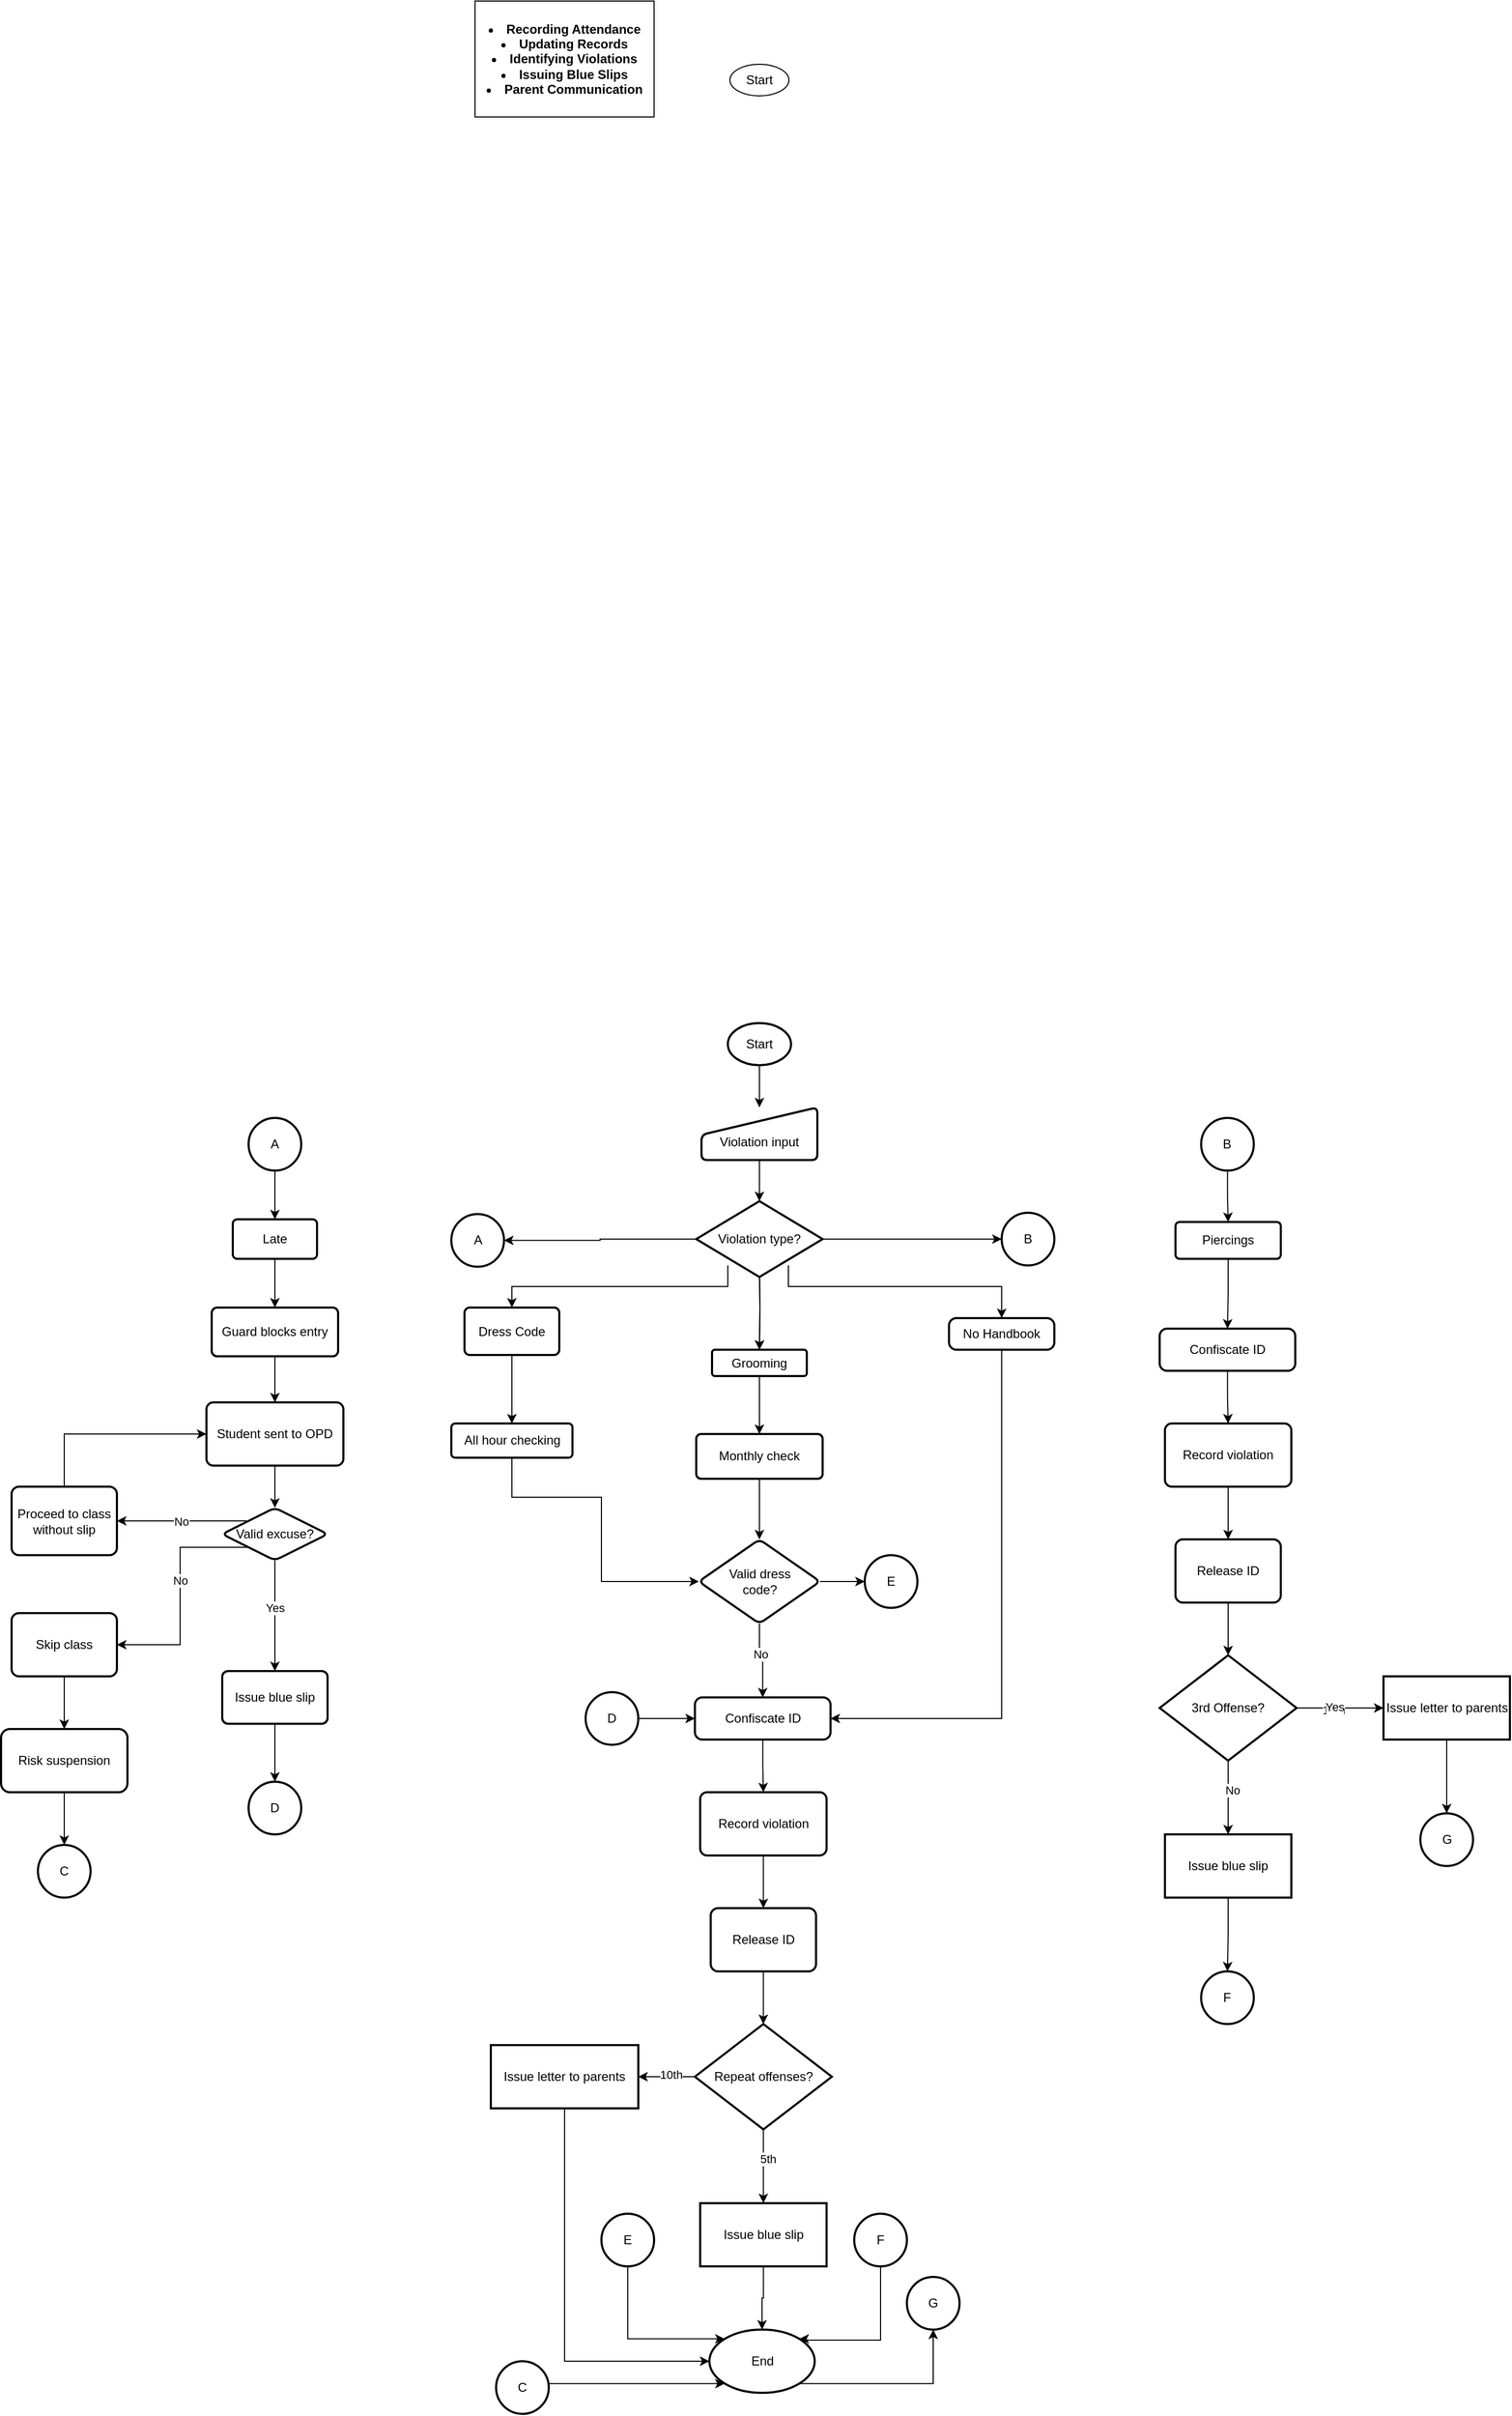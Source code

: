 <mxfile version="24.7.12">
  <diagram id="C5RBs43oDa-KdzZeNtuy" name="Page-1">
    <mxGraphModel dx="2787" dy="3533" grid="1" gridSize="10" guides="1" tooltips="1" connect="1" arrows="1" fold="1" page="1" pageScale="1" pageWidth="827" pageHeight="1169" math="0" shadow="0">
      <root>
        <mxCell id="WIyWlLk6GJQsqaUBKTNV-0" />
        <mxCell id="WIyWlLk6GJQsqaUBKTNV-1" parent="WIyWlLk6GJQsqaUBKTNV-0" />
        <mxCell id="Mb-qoXPzU37wC8ymkV0u-2" style="edgeStyle=orthogonalEdgeStyle;rounded=0;orthogonalLoop=1;jettySize=auto;html=1;entryX=0.5;entryY=0;entryDx=0;entryDy=0;entryPerimeter=0;" parent="WIyWlLk6GJQsqaUBKTNV-1" source="Mb-qoXPzU37wC8ymkV0u-19" target="Mb-qoXPzU37wC8ymkV0u-17" edge="1">
          <mxGeometry relative="1" as="geometry">
            <mxPoint x="2.274e-13" y="-10" as="targetPoint" />
          </mxGeometry>
        </mxCell>
        <mxCell id="Mb-qoXPzU37wC8ymkV0u-0" value="Start" style="strokeWidth=2;html=1;shape=mxgraph.flowchart.start_1;whiteSpace=wrap;" parent="WIyWlLk6GJQsqaUBKTNV-1" vertex="1">
          <mxGeometry x="-30" y="-190" width="60" height="40" as="geometry" />
        </mxCell>
        <mxCell id="Mb-qoXPzU37wC8ymkV0u-6" value="" style="edgeStyle=orthogonalEdgeStyle;rounded=0;orthogonalLoop=1;jettySize=auto;html=1;" parent="WIyWlLk6GJQsqaUBKTNV-1" target="Mb-qoXPzU37wC8ymkV0u-5" edge="1">
          <mxGeometry relative="1" as="geometry">
            <mxPoint x="-30.0" y="40" as="sourcePoint" />
            <Array as="points">
              <mxPoint x="-30" y="60" />
              <mxPoint x="-235" y="60" />
            </Array>
          </mxGeometry>
        </mxCell>
        <mxCell id="Mb-qoXPzU37wC8ymkV0u-10" value="" style="edgeStyle=orthogonalEdgeStyle;rounded=0;orthogonalLoop=1;jettySize=auto;html=1;" parent="WIyWlLk6GJQsqaUBKTNV-1" target="Mb-qoXPzU37wC8ymkV0u-9" edge="1">
          <mxGeometry relative="1" as="geometry">
            <mxPoint x="2.274e-13" y="40" as="sourcePoint" />
          </mxGeometry>
        </mxCell>
        <mxCell id="Mb-qoXPzU37wC8ymkV0u-11" value="" style="edgeStyle=orthogonalEdgeStyle;rounded=0;orthogonalLoop=1;jettySize=auto;html=1;" parent="WIyWlLk6GJQsqaUBKTNV-1" target="Mb-qoXPzU37wC8ymkV0u-9" edge="1">
          <mxGeometry relative="1" as="geometry">
            <mxPoint x="2.274e-13" y="40" as="sourcePoint" />
          </mxGeometry>
        </mxCell>
        <mxCell id="Mb-qoXPzU37wC8ymkV0u-12" style="edgeStyle=orthogonalEdgeStyle;rounded=0;orthogonalLoop=1;jettySize=auto;html=1;exitX=0.75;exitY=1;exitDx=0;exitDy=0;" parent="WIyWlLk6GJQsqaUBKTNV-1" target="Mb-qoXPzU37wC8ymkV0u-15" edge="1">
          <mxGeometry relative="1" as="geometry">
            <mxPoint x="130" y="130" as="targetPoint" />
            <mxPoint x="27.5" y="40" as="sourcePoint" />
            <Array as="points">
              <mxPoint x="28" y="60" />
              <mxPoint x="230" y="60" />
            </Array>
          </mxGeometry>
        </mxCell>
        <mxCell id="Mb-qoXPzU37wC8ymkV0u-21" value="" style="edgeStyle=orthogonalEdgeStyle;rounded=0;orthogonalLoop=1;jettySize=auto;html=1;" parent="WIyWlLk6GJQsqaUBKTNV-1" source="Mb-qoXPzU37wC8ymkV0u-3" target="Mb-qoXPzU37wC8ymkV0u-20" edge="1">
          <mxGeometry relative="1" as="geometry" />
        </mxCell>
        <mxCell id="Mb-qoXPzU37wC8ymkV0u-3" value="Late" style="whiteSpace=wrap;html=1;strokeWidth=2;rounded=1;arcSize=11;" parent="WIyWlLk6GJQsqaUBKTNV-1" vertex="1">
          <mxGeometry x="-500" y="-3.75" width="80" height="37.5" as="geometry" />
        </mxCell>
        <mxCell id="Mb-qoXPzU37wC8ymkV0u-59" value="" style="edgeStyle=orthogonalEdgeStyle;rounded=0;orthogonalLoop=1;jettySize=auto;html=1;" parent="WIyWlLk6GJQsqaUBKTNV-1" source="Mb-qoXPzU37wC8ymkV0u-5" target="Mb-qoXPzU37wC8ymkV0u-58" edge="1">
          <mxGeometry relative="1" as="geometry" />
        </mxCell>
        <mxCell id="Mb-qoXPzU37wC8ymkV0u-5" value="Dress Code" style="whiteSpace=wrap;html=1;strokeWidth=2;rounded=1;arcSize=11;" parent="WIyWlLk6GJQsqaUBKTNV-1" vertex="1">
          <mxGeometry x="-280" y="80" width="90" height="45" as="geometry" />
        </mxCell>
        <mxCell id="Mb-qoXPzU37wC8ymkV0u-83" value="" style="edgeStyle=orthogonalEdgeStyle;rounded=0;orthogonalLoop=1;jettySize=auto;html=1;entryX=0.5;entryY=0;entryDx=0;entryDy=0;" parent="WIyWlLk6GJQsqaUBKTNV-1" source="Mb-qoXPzU37wC8ymkV0u-7" target="Mb-qoXPzU37wC8ymkV0u-96" edge="1">
          <mxGeometry relative="1" as="geometry">
            <mxPoint x="440" y="100" as="targetPoint" />
          </mxGeometry>
        </mxCell>
        <mxCell id="Mb-qoXPzU37wC8ymkV0u-7" value="Piercings" style="rounded=1;whiteSpace=wrap;html=1;strokeWidth=2;arcSize=11;" parent="WIyWlLk6GJQsqaUBKTNV-1" vertex="1">
          <mxGeometry x="395" y="-1.25" width="100" height="35" as="geometry" />
        </mxCell>
        <mxCell id="Mb-qoXPzU37wC8ymkV0u-57" value="" style="edgeStyle=orthogonalEdgeStyle;rounded=0;orthogonalLoop=1;jettySize=auto;html=1;" parent="WIyWlLk6GJQsqaUBKTNV-1" source="Mb-qoXPzU37wC8ymkV0u-9" target="Mb-qoXPzU37wC8ymkV0u-56" edge="1">
          <mxGeometry relative="1" as="geometry" />
        </mxCell>
        <mxCell id="Mb-qoXPzU37wC8ymkV0u-9" value="Grooming" style="whiteSpace=wrap;html=1;strokeWidth=2;rounded=1;arcSize=11;" parent="WIyWlLk6GJQsqaUBKTNV-1" vertex="1">
          <mxGeometry x="-45" y="120" width="90" height="25" as="geometry" />
        </mxCell>
        <mxCell id="Mb-qoXPzU37wC8ymkV0u-74" value="" style="edgeStyle=orthogonalEdgeStyle;rounded=0;orthogonalLoop=1;jettySize=auto;html=1;entryX=1;entryY=0.5;entryDx=0;entryDy=0;" parent="WIyWlLk6GJQsqaUBKTNV-1" source="Mb-qoXPzU37wC8ymkV0u-15" target="Mb-qoXPzU37wC8ymkV0u-79" edge="1">
          <mxGeometry relative="1" as="geometry">
            <mxPoint x="230" y="170" as="targetPoint" />
            <Array as="points">
              <mxPoint x="230" y="470" />
            </Array>
          </mxGeometry>
        </mxCell>
        <mxCell id="Mb-qoXPzU37wC8ymkV0u-15" value="No Handbook" style="rounded=1;whiteSpace=wrap;html=1;absoluteArcSize=1;arcSize=14;strokeWidth=2;" parent="WIyWlLk6GJQsqaUBKTNV-1" vertex="1">
          <mxGeometry x="180" y="90" width="100" height="30" as="geometry" />
        </mxCell>
        <mxCell id="Mb-qoXPzU37wC8ymkV0u-17" value="Violation type?" style="strokeWidth=2;html=1;shape=mxgraph.flowchart.decision;whiteSpace=wrap;" parent="WIyWlLk6GJQsqaUBKTNV-1" vertex="1">
          <mxGeometry x="-60" y="-21" width="120" height="72" as="geometry" />
        </mxCell>
        <mxCell id="Mb-qoXPzU37wC8ymkV0u-18" value="" style="edgeStyle=orthogonalEdgeStyle;rounded=0;orthogonalLoop=1;jettySize=auto;html=1;entryX=0.5;entryY=0;entryDx=0;entryDy=0;entryPerimeter=0;" parent="WIyWlLk6GJQsqaUBKTNV-1" source="Mb-qoXPzU37wC8ymkV0u-0" target="Mb-qoXPzU37wC8ymkV0u-19" edge="1">
          <mxGeometry relative="1" as="geometry">
            <mxPoint y="-170" as="sourcePoint" />
            <mxPoint y="-21" as="targetPoint" />
          </mxGeometry>
        </mxCell>
        <mxCell id="Mb-qoXPzU37wC8ymkV0u-19" value="&lt;div&gt;&lt;br&gt;&lt;/div&gt;Violation input" style="html=1;strokeWidth=2;shape=manualInput;whiteSpace=wrap;rounded=1;size=26;arcSize=11;" parent="WIyWlLk6GJQsqaUBKTNV-1" vertex="1">
          <mxGeometry x="-55" y="-110" width="110" height="50" as="geometry" />
        </mxCell>
        <mxCell id="Mb-qoXPzU37wC8ymkV0u-23" value="" style="edgeStyle=orthogonalEdgeStyle;rounded=0;orthogonalLoop=1;jettySize=auto;html=1;" parent="WIyWlLk6GJQsqaUBKTNV-1" source="Mb-qoXPzU37wC8ymkV0u-20" target="Mb-qoXPzU37wC8ymkV0u-22" edge="1">
          <mxGeometry relative="1" as="geometry" />
        </mxCell>
        <mxCell id="Mb-qoXPzU37wC8ymkV0u-20" value="Guard blocks entry" style="whiteSpace=wrap;html=1;strokeWidth=2;rounded=1;arcSize=11;" parent="WIyWlLk6GJQsqaUBKTNV-1" vertex="1">
          <mxGeometry x="-520" y="80" width="120" height="46.25" as="geometry" />
        </mxCell>
        <mxCell id="Mb-qoXPzU37wC8ymkV0u-25" value="" style="edgeStyle=orthogonalEdgeStyle;rounded=0;orthogonalLoop=1;jettySize=auto;html=1;" parent="WIyWlLk6GJQsqaUBKTNV-1" source="Mb-qoXPzU37wC8ymkV0u-22" target="Mb-qoXPzU37wC8ymkV0u-24" edge="1">
          <mxGeometry relative="1" as="geometry" />
        </mxCell>
        <mxCell id="Mb-qoXPzU37wC8ymkV0u-22" value="Student sent to OPD" style="whiteSpace=wrap;html=1;strokeWidth=2;rounded=1;arcSize=11;" parent="WIyWlLk6GJQsqaUBKTNV-1" vertex="1">
          <mxGeometry x="-525" y="170" width="130" height="60" as="geometry" />
        </mxCell>
        <mxCell id="Mb-qoXPzU37wC8ymkV0u-27" value="" style="edgeStyle=orthogonalEdgeStyle;rounded=0;orthogonalLoop=1;jettySize=auto;html=1;exitX=0;exitY=0;exitDx=0;exitDy=0;" parent="WIyWlLk6GJQsqaUBKTNV-1" source="Mb-qoXPzU37wC8ymkV0u-24" target="Mb-qoXPzU37wC8ymkV0u-34" edge="1">
          <mxGeometry relative="1" as="geometry">
            <mxPoint x="-600" y="310.0" as="targetPoint" />
          </mxGeometry>
        </mxCell>
        <mxCell id="Mb-qoXPzU37wC8ymkV0u-28" value="No" style="edgeLabel;html=1;align=center;verticalAlign=middle;resizable=0;points=[];" parent="Mb-qoXPzU37wC8ymkV0u-27" vertex="1" connectable="0">
          <mxGeometry x="0.079" y="2" relative="1" as="geometry">
            <mxPoint x="3" y="-2" as="offset" />
          </mxGeometry>
        </mxCell>
        <mxCell id="Mb-qoXPzU37wC8ymkV0u-30" value="" style="edgeStyle=orthogonalEdgeStyle;rounded=0;orthogonalLoop=1;jettySize=auto;html=1;" parent="WIyWlLk6GJQsqaUBKTNV-1" source="Mb-qoXPzU37wC8ymkV0u-24" target="Mb-qoXPzU37wC8ymkV0u-29" edge="1">
          <mxGeometry relative="1" as="geometry" />
        </mxCell>
        <mxCell id="Mb-qoXPzU37wC8ymkV0u-33" value="Yes" style="edgeLabel;html=1;align=center;verticalAlign=middle;resizable=0;points=[];" parent="Mb-qoXPzU37wC8ymkV0u-30" vertex="1" connectable="0">
          <mxGeometry x="-0.168" relative="1" as="geometry">
            <mxPoint y="1" as="offset" />
          </mxGeometry>
        </mxCell>
        <mxCell id="Mb-qoXPzU37wC8ymkV0u-36" style="edgeStyle=orthogonalEdgeStyle;rounded=0;orthogonalLoop=1;jettySize=auto;html=1;exitX=0;exitY=1;exitDx=0;exitDy=0;" parent="WIyWlLk6GJQsqaUBKTNV-1" source="Mb-qoXPzU37wC8ymkV0u-24" target="Mb-qoXPzU37wC8ymkV0u-37" edge="1">
          <mxGeometry relative="1" as="geometry">
            <mxPoint x="-590" y="360.0" as="targetPoint" />
            <Array as="points">
              <mxPoint x="-550" y="308" />
              <mxPoint x="-550" y="400" />
            </Array>
          </mxGeometry>
        </mxCell>
        <mxCell id="Mb-qoXPzU37wC8ymkV0u-38" value="No" style="edgeLabel;html=1;align=center;verticalAlign=middle;resizable=0;points=[];" parent="Mb-qoXPzU37wC8ymkV0u-36" vertex="1" connectable="0">
          <mxGeometry x="-0.177" y="5" relative="1" as="geometry">
            <mxPoint x="-5" y="7" as="offset" />
          </mxGeometry>
        </mxCell>
        <mxCell id="Mb-qoXPzU37wC8ymkV0u-24" value="Valid excuse?" style="rhombus;whiteSpace=wrap;html=1;strokeWidth=2;rounded=1;arcSize=11;" parent="WIyWlLk6GJQsqaUBKTNV-1" vertex="1">
          <mxGeometry x="-510" y="270" width="100" height="50" as="geometry" />
        </mxCell>
        <mxCell id="Mb-qoXPzU37wC8ymkV0u-29" value="Issue blue slip" style="whiteSpace=wrap;html=1;strokeWidth=2;rounded=1;arcSize=11;" parent="WIyWlLk6GJQsqaUBKTNV-1" vertex="1">
          <mxGeometry x="-510" y="425" width="100" height="50" as="geometry" />
        </mxCell>
        <mxCell id="Mb-qoXPzU37wC8ymkV0u-48" value="" style="edgeStyle=orthogonalEdgeStyle;rounded=0;orthogonalLoop=1;jettySize=auto;html=1;entryX=0.5;entryY=0;entryDx=0;entryDy=0;entryPerimeter=0;" parent="WIyWlLk6GJQsqaUBKTNV-1" source="Mb-qoXPzU37wC8ymkV0u-68" target="Mb-qoXPzU37wC8ymkV0u-49" edge="1">
          <mxGeometry relative="1" as="geometry">
            <mxPoint x="1.25" y="690.0" as="targetPoint" />
          </mxGeometry>
        </mxCell>
        <mxCell id="Mb-qoXPzU37wC8ymkV0u-31" value="Record violation" style="whiteSpace=wrap;html=1;strokeWidth=2;rounded=1;arcSize=11;" parent="WIyWlLk6GJQsqaUBKTNV-1" vertex="1">
          <mxGeometry x="-56.25" y="540" width="120" height="60" as="geometry" />
        </mxCell>
        <mxCell id="Mb-qoXPzU37wC8ymkV0u-35" style="edgeStyle=orthogonalEdgeStyle;rounded=0;orthogonalLoop=1;jettySize=auto;html=1;entryX=0;entryY=0.5;entryDx=0;entryDy=0;" parent="WIyWlLk6GJQsqaUBKTNV-1" source="Mb-qoXPzU37wC8ymkV0u-34" target="Mb-qoXPzU37wC8ymkV0u-22" edge="1">
          <mxGeometry relative="1" as="geometry">
            <Array as="points">
              <mxPoint x="-660" y="200" />
            </Array>
          </mxGeometry>
        </mxCell>
        <mxCell id="Mb-qoXPzU37wC8ymkV0u-34" value="Proceed to class without slip" style="rounded=1;whiteSpace=wrap;html=1;absoluteArcSize=1;arcSize=14;strokeWidth=2;" parent="WIyWlLk6GJQsqaUBKTNV-1" vertex="1">
          <mxGeometry x="-710" y="250" width="100" height="65" as="geometry" />
        </mxCell>
        <mxCell id="Mb-qoXPzU37wC8ymkV0u-40" value="" style="edgeStyle=orthogonalEdgeStyle;rounded=0;orthogonalLoop=1;jettySize=auto;html=1;" parent="WIyWlLk6GJQsqaUBKTNV-1" source="Mb-qoXPzU37wC8ymkV0u-37" target="Mb-qoXPzU37wC8ymkV0u-39" edge="1">
          <mxGeometry relative="1" as="geometry" />
        </mxCell>
        <mxCell id="Mb-qoXPzU37wC8ymkV0u-37" value="Skip class" style="rounded=1;whiteSpace=wrap;html=1;absoluteArcSize=1;arcSize=14;strokeWidth=2;" parent="WIyWlLk6GJQsqaUBKTNV-1" vertex="1">
          <mxGeometry x="-710" y="370" width="100" height="60" as="geometry" />
        </mxCell>
        <mxCell id="Mb-qoXPzU37wC8ymkV0u-39" value="Risk suspension" style="whiteSpace=wrap;html=1;rounded=1;arcSize=14;strokeWidth=2;" parent="WIyWlLk6GJQsqaUBKTNV-1" vertex="1">
          <mxGeometry x="-720" y="480" width="120" height="60" as="geometry" />
        </mxCell>
        <mxCell id="Mb-qoXPzU37wC8ymkV0u-51" value="" style="edgeStyle=orthogonalEdgeStyle;rounded=0;orthogonalLoop=1;jettySize=auto;html=1;" parent="WIyWlLk6GJQsqaUBKTNV-1" source="Mb-qoXPzU37wC8ymkV0u-49" target="Mb-qoXPzU37wC8ymkV0u-50" edge="1">
          <mxGeometry relative="1" as="geometry" />
        </mxCell>
        <mxCell id="Mb-qoXPzU37wC8ymkV0u-52" value="5th" style="edgeLabel;html=1;align=center;verticalAlign=middle;resizable=0;points=[];" parent="Mb-qoXPzU37wC8ymkV0u-51" vertex="1" connectable="0">
          <mxGeometry x="-0.207" y="4" relative="1" as="geometry">
            <mxPoint as="offset" />
          </mxGeometry>
        </mxCell>
        <mxCell id="Mb-qoXPzU37wC8ymkV0u-54" value="" style="edgeStyle=orthogonalEdgeStyle;rounded=0;orthogonalLoop=1;jettySize=auto;html=1;" parent="WIyWlLk6GJQsqaUBKTNV-1" source="Mb-qoXPzU37wC8ymkV0u-49" target="Mb-qoXPzU37wC8ymkV0u-53" edge="1">
          <mxGeometry relative="1" as="geometry" />
        </mxCell>
        <mxCell id="Mb-qoXPzU37wC8ymkV0u-55" value="10th" style="edgeLabel;html=1;align=center;verticalAlign=middle;resizable=0;points=[];" parent="Mb-qoXPzU37wC8ymkV0u-54" vertex="1" connectable="0">
          <mxGeometry x="-0.146" y="-2" relative="1" as="geometry">
            <mxPoint as="offset" />
          </mxGeometry>
        </mxCell>
        <mxCell id="Mb-qoXPzU37wC8ymkV0u-49" value="Repeat offenses?" style="strokeWidth=2;html=1;shape=mxgraph.flowchart.decision;whiteSpace=wrap;" parent="WIyWlLk6GJQsqaUBKTNV-1" vertex="1">
          <mxGeometry x="-61.25" y="760" width="130" height="100" as="geometry" />
        </mxCell>
        <mxCell id="Mb-qoXPzU37wC8ymkV0u-50" value="Issue blue slip" style="whiteSpace=wrap;html=1;strokeWidth=2;" parent="WIyWlLk6GJQsqaUBKTNV-1" vertex="1">
          <mxGeometry x="-56.25" y="930" width="120" height="60" as="geometry" />
        </mxCell>
        <mxCell id="Mb-qoXPzU37wC8ymkV0u-53" value="Issue letter to parents" style="whiteSpace=wrap;html=1;strokeWidth=2;" parent="WIyWlLk6GJQsqaUBKTNV-1" vertex="1">
          <mxGeometry x="-255" y="780" width="140" height="60" as="geometry" />
        </mxCell>
        <mxCell id="Mb-qoXPzU37wC8ymkV0u-64" style="edgeStyle=orthogonalEdgeStyle;rounded=0;orthogonalLoop=1;jettySize=auto;html=1;entryX=0.5;entryY=0;entryDx=0;entryDy=0;" parent="WIyWlLk6GJQsqaUBKTNV-1" source="Mb-qoXPzU37wC8ymkV0u-56" target="Mb-qoXPzU37wC8ymkV0u-62" edge="1">
          <mxGeometry relative="1" as="geometry">
            <mxPoint x="10" y="298" as="targetPoint" />
            <Array as="points">
              <mxPoint y="300" />
            </Array>
          </mxGeometry>
        </mxCell>
        <mxCell id="Mb-qoXPzU37wC8ymkV0u-56" value="Monthly check" style="whiteSpace=wrap;html=1;strokeWidth=2;rounded=1;arcSize=11;" parent="WIyWlLk6GJQsqaUBKTNV-1" vertex="1">
          <mxGeometry x="-60" y="200" width="120" height="42.5" as="geometry" />
        </mxCell>
        <mxCell id="Mb-qoXPzU37wC8ymkV0u-63" value="" style="edgeStyle=orthogonalEdgeStyle;rounded=0;orthogonalLoop=1;jettySize=auto;html=1;" parent="WIyWlLk6GJQsqaUBKTNV-1" source="Mb-qoXPzU37wC8ymkV0u-58" target="Mb-qoXPzU37wC8ymkV0u-62" edge="1">
          <mxGeometry relative="1" as="geometry">
            <Array as="points">
              <mxPoint x="-235" y="260" />
              <mxPoint x="-150" y="260" />
            </Array>
          </mxGeometry>
        </mxCell>
        <mxCell id="Mb-qoXPzU37wC8ymkV0u-58" value="All hour checking" style="whiteSpace=wrap;html=1;strokeWidth=2;rounded=1;arcSize=11;" parent="WIyWlLk6GJQsqaUBKTNV-1" vertex="1">
          <mxGeometry x="-292.5" y="190" width="115" height="32.5" as="geometry" />
        </mxCell>
        <mxCell id="Mb-qoXPzU37wC8ymkV0u-66" value="" style="edgeStyle=orthogonalEdgeStyle;rounded=0;orthogonalLoop=1;jettySize=auto;html=1;entryX=0.5;entryY=0;entryDx=0;entryDy=0;" parent="WIyWlLk6GJQsqaUBKTNV-1" source="Mb-qoXPzU37wC8ymkV0u-79" target="Mb-qoXPzU37wC8ymkV0u-31" edge="1">
          <mxGeometry relative="1" as="geometry">
            <mxPoint x="2" y="420" as="targetPoint" />
          </mxGeometry>
        </mxCell>
        <mxCell id="Mb-qoXPzU37wC8ymkV0u-62" value="Valid dress&lt;div&gt;code?&lt;/div&gt;" style="rhombus;whiteSpace=wrap;html=1;strokeWidth=2;rounded=1;arcSize=11;" parent="WIyWlLk6GJQsqaUBKTNV-1" vertex="1">
          <mxGeometry x="-57.5" y="300" width="115" height="80" as="geometry" />
        </mxCell>
        <mxCell id="Mb-qoXPzU37wC8ymkV0u-67" value="" style="edgeStyle=orthogonalEdgeStyle;rounded=0;orthogonalLoop=1;jettySize=auto;html=1;entryX=0.5;entryY=0;entryDx=0;entryDy=0;entryPerimeter=0;" parent="WIyWlLk6GJQsqaUBKTNV-1" source="Mb-qoXPzU37wC8ymkV0u-31" target="Mb-qoXPzU37wC8ymkV0u-68" edge="1">
          <mxGeometry relative="1" as="geometry">
            <mxPoint x="11.25" y="600" as="sourcePoint" />
            <mxPoint x="11.25" y="770" as="targetPoint" />
          </mxGeometry>
        </mxCell>
        <mxCell id="Mb-qoXPzU37wC8ymkV0u-68" value="Release ID" style="rounded=1;whiteSpace=wrap;html=1;absoluteArcSize=1;arcSize=14;strokeWidth=2;" parent="WIyWlLk6GJQsqaUBKTNV-1" vertex="1">
          <mxGeometry x="-46.25" y="650" width="100" height="60" as="geometry" />
        </mxCell>
        <mxCell id="Mb-qoXPzU37wC8ymkV0u-77" value="" style="edgeStyle=orthogonalEdgeStyle;rounded=0;orthogonalLoop=1;jettySize=auto;html=1;entryX=0.5;entryY=0;entryDx=0;entryDy=0;" parent="WIyWlLk6GJQsqaUBKTNV-1" source="Mb-qoXPzU37wC8ymkV0u-62" target="Mb-qoXPzU37wC8ymkV0u-79" edge="1">
          <mxGeometry relative="1" as="geometry">
            <mxPoint x="3" y="380" as="sourcePoint" />
            <mxPoint x="3" y="630" as="targetPoint" />
          </mxGeometry>
        </mxCell>
        <mxCell id="Mb-qoXPzU37wC8ymkV0u-78" value="No" style="edgeLabel;html=1;align=center;verticalAlign=middle;resizable=0;points=[];" parent="Mb-qoXPzU37wC8ymkV0u-77" vertex="1" connectable="0">
          <mxGeometry x="-0.528" y="-4" relative="1" as="geometry">
            <mxPoint x="5" y="11" as="offset" />
          </mxGeometry>
        </mxCell>
        <mxCell id="Mb-qoXPzU37wC8ymkV0u-79" value="Confiscate ID" style="rounded=1;whiteSpace=wrap;html=1;absoluteArcSize=1;arcSize=14;strokeWidth=2;" parent="WIyWlLk6GJQsqaUBKTNV-1" vertex="1">
          <mxGeometry x="-61.25" y="450" width="128.75" height="40" as="geometry" />
        </mxCell>
        <mxCell id="Mb-qoXPzU37wC8ymkV0u-84" value="" style="edgeStyle=orthogonalEdgeStyle;rounded=0;orthogonalLoop=1;jettySize=auto;html=1;entryX=0.5;entryY=0;entryDx=0;entryDy=0;entryPerimeter=0;" parent="WIyWlLk6GJQsqaUBKTNV-1" source="Mb-qoXPzU37wC8ymkV0u-95" target="Mb-qoXPzU37wC8ymkV0u-90" edge="1">
          <mxGeometry relative="1" as="geometry">
            <mxPoint x="442.5" y="340.0" as="targetPoint" />
          </mxGeometry>
        </mxCell>
        <mxCell id="Mb-qoXPzU37wC8ymkV0u-85" value="Record violation" style="whiteSpace=wrap;html=1;strokeWidth=2;rounded=1;arcSize=11;" parent="WIyWlLk6GJQsqaUBKTNV-1" vertex="1">
          <mxGeometry x="385" y="190" width="120" height="60" as="geometry" />
        </mxCell>
        <mxCell id="Mb-qoXPzU37wC8ymkV0u-86" value="" style="edgeStyle=orthogonalEdgeStyle;rounded=0;orthogonalLoop=1;jettySize=auto;html=1;" parent="WIyWlLk6GJQsqaUBKTNV-1" source="Mb-qoXPzU37wC8ymkV0u-90" target="Mb-qoXPzU37wC8ymkV0u-91" edge="1">
          <mxGeometry relative="1" as="geometry" />
        </mxCell>
        <mxCell id="Mb-qoXPzU37wC8ymkV0u-87" value="No" style="edgeLabel;html=1;align=center;verticalAlign=middle;resizable=0;points=[];" parent="Mb-qoXPzU37wC8ymkV0u-86" vertex="1" connectable="0">
          <mxGeometry x="-0.207" y="4" relative="1" as="geometry">
            <mxPoint as="offset" />
          </mxGeometry>
        </mxCell>
        <mxCell id="Mb-qoXPzU37wC8ymkV0u-88" value="" style="edgeStyle=orthogonalEdgeStyle;rounded=0;orthogonalLoop=1;jettySize=auto;html=1;" parent="WIyWlLk6GJQsqaUBKTNV-1" source="Mb-qoXPzU37wC8ymkV0u-90" target="Mb-qoXPzU37wC8ymkV0u-92" edge="1">
          <mxGeometry relative="1" as="geometry" />
        </mxCell>
        <mxCell id="Mb-qoXPzU37wC8ymkV0u-89" value="10th" style="edgeLabel;html=1;align=center;verticalAlign=middle;resizable=0;points=[];" parent="Mb-qoXPzU37wC8ymkV0u-88" vertex="1" connectable="0">
          <mxGeometry x="-0.146" y="-2" relative="1" as="geometry">
            <mxPoint as="offset" />
          </mxGeometry>
        </mxCell>
        <mxCell id="Mb-qoXPzU37wC8ymkV0u-97" value="Yes" style="edgeLabel;html=1;align=center;verticalAlign=middle;resizable=0;points=[];" parent="Mb-qoXPzU37wC8ymkV0u-88" vertex="1" connectable="0">
          <mxGeometry x="-0.168" y="1" relative="1" as="geometry">
            <mxPoint x="1" as="offset" />
          </mxGeometry>
        </mxCell>
        <mxCell id="Mb-qoXPzU37wC8ymkV0u-90" value="3rd Offense?" style="strokeWidth=2;html=1;shape=mxgraph.flowchart.decision;whiteSpace=wrap;" parent="WIyWlLk6GJQsqaUBKTNV-1" vertex="1">
          <mxGeometry x="380" y="410" width="130" height="100" as="geometry" />
        </mxCell>
        <mxCell id="Mb-qoXPzU37wC8ymkV0u-91" value="Issue blue slip" style="whiteSpace=wrap;html=1;strokeWidth=2;" parent="WIyWlLk6GJQsqaUBKTNV-1" vertex="1">
          <mxGeometry x="385" y="580" width="120" height="60" as="geometry" />
        </mxCell>
        <mxCell id="Mb-qoXPzU37wC8ymkV0u-92" value="Issue letter to parents" style="whiteSpace=wrap;html=1;strokeWidth=2;" parent="WIyWlLk6GJQsqaUBKTNV-1" vertex="1">
          <mxGeometry x="592.5" y="430" width="120" height="60" as="geometry" />
        </mxCell>
        <mxCell id="Mb-qoXPzU37wC8ymkV0u-93" value="" style="edgeStyle=orthogonalEdgeStyle;rounded=0;orthogonalLoop=1;jettySize=auto;html=1;entryX=0.5;entryY=0;entryDx=0;entryDy=0;" parent="WIyWlLk6GJQsqaUBKTNV-1" source="Mb-qoXPzU37wC8ymkV0u-96" target="Mb-qoXPzU37wC8ymkV0u-85" edge="1">
          <mxGeometry relative="1" as="geometry">
            <mxPoint x="443.25" y="70" as="targetPoint" />
          </mxGeometry>
        </mxCell>
        <mxCell id="Mb-qoXPzU37wC8ymkV0u-94" value="" style="edgeStyle=orthogonalEdgeStyle;rounded=0;orthogonalLoop=1;jettySize=auto;html=1;entryX=0.5;entryY=0;entryDx=0;entryDy=0;entryPerimeter=0;" parent="WIyWlLk6GJQsqaUBKTNV-1" source="Mb-qoXPzU37wC8ymkV0u-85" target="Mb-qoXPzU37wC8ymkV0u-95" edge="1">
          <mxGeometry relative="1" as="geometry">
            <mxPoint x="452.5" y="250" as="sourcePoint" />
            <mxPoint x="452.5" y="420" as="targetPoint" />
          </mxGeometry>
        </mxCell>
        <mxCell id="Mb-qoXPzU37wC8ymkV0u-95" value="Release ID" style="rounded=1;whiteSpace=wrap;html=1;absoluteArcSize=1;arcSize=14;strokeWidth=2;" parent="WIyWlLk6GJQsqaUBKTNV-1" vertex="1">
          <mxGeometry x="395" y="300" width="100" height="60" as="geometry" />
        </mxCell>
        <mxCell id="Mb-qoXPzU37wC8ymkV0u-96" value="Confiscate ID" style="rounded=1;whiteSpace=wrap;html=1;absoluteArcSize=1;arcSize=14;strokeWidth=2;" parent="WIyWlLk6GJQsqaUBKTNV-1" vertex="1">
          <mxGeometry x="380" y="100" width="128.75" height="40" as="geometry" />
        </mxCell>
        <mxCell id="Mb-qoXPzU37wC8ymkV0u-98" value="End" style="strokeWidth=2;html=1;shape=mxgraph.flowchart.start_1;whiteSpace=wrap;" parent="WIyWlLk6GJQsqaUBKTNV-1" vertex="1">
          <mxGeometry x="-47.5" y="1050" width="100" height="60" as="geometry" />
        </mxCell>
        <mxCell id="Mb-qoXPzU37wC8ymkV0u-99" style="edgeStyle=orthogonalEdgeStyle;rounded=0;orthogonalLoop=1;jettySize=auto;html=1;entryX=0.5;entryY=0;entryDx=0;entryDy=0;entryPerimeter=0;" parent="WIyWlLk6GJQsqaUBKTNV-1" source="Mb-qoXPzU37wC8ymkV0u-50" target="Mb-qoXPzU37wC8ymkV0u-98" edge="1">
          <mxGeometry relative="1" as="geometry" />
        </mxCell>
        <mxCell id="Mb-qoXPzU37wC8ymkV0u-100" style="edgeStyle=orthogonalEdgeStyle;rounded=0;orthogonalLoop=1;jettySize=auto;html=1;entryX=0.855;entryY=0.145;entryDx=0;entryDy=0;entryPerimeter=0;" parent="WIyWlLk6GJQsqaUBKTNV-1" source="Mb-qoXPzU37wC8ymkV0u-109" target="Mb-qoXPzU37wC8ymkV0u-98" edge="1">
          <mxGeometry relative="1" as="geometry">
            <Array as="points">
              <mxPoint x="115" y="1060" />
              <mxPoint x="40" y="1060" />
              <mxPoint x="40" y="1059" />
            </Array>
          </mxGeometry>
        </mxCell>
        <mxCell id="Mb-qoXPzU37wC8ymkV0u-103" style="edgeStyle=orthogonalEdgeStyle;rounded=0;orthogonalLoop=1;jettySize=auto;html=1;entryX=0;entryY=0.5;entryDx=0;entryDy=0;entryPerimeter=0;exitX=0.5;exitY=1;exitDx=0;exitDy=0;" parent="WIyWlLk6GJQsqaUBKTNV-1" source="Mb-qoXPzU37wC8ymkV0u-53" target="Mb-qoXPzU37wC8ymkV0u-98" edge="1">
          <mxGeometry relative="1" as="geometry">
            <Array as="points">
              <mxPoint x="-185" y="1080" />
            </Array>
          </mxGeometry>
        </mxCell>
        <mxCell id="Mb-qoXPzU37wC8ymkV0u-106" value="" style="edgeStyle=orthogonalEdgeStyle;rounded=0;orthogonalLoop=1;jettySize=auto;html=1;entryX=0.5;entryY=0;entryDx=0;entryDy=0;entryPerimeter=0;" parent="WIyWlLk6GJQsqaUBKTNV-1" source="Mb-qoXPzU37wC8ymkV0u-91" target="Mb-qoXPzU37wC8ymkV0u-107" edge="1">
          <mxGeometry relative="1" as="geometry">
            <mxPoint x="445" y="640" as="sourcePoint" />
            <mxPoint x="-87" y="1039" as="targetPoint" />
            <Array as="points" />
          </mxGeometry>
        </mxCell>
        <mxCell id="Mb-qoXPzU37wC8ymkV0u-107" value="F" style="strokeWidth=2;html=1;shape=mxgraph.flowchart.start_2;whiteSpace=wrap;" parent="WIyWlLk6GJQsqaUBKTNV-1" vertex="1">
          <mxGeometry x="419.37" y="710" width="50" height="50" as="geometry" />
        </mxCell>
        <mxCell id="Mb-qoXPzU37wC8ymkV0u-109" value="F" style="strokeWidth=2;html=1;shape=mxgraph.flowchart.start_2;whiteSpace=wrap;" parent="WIyWlLk6GJQsqaUBKTNV-1" vertex="1">
          <mxGeometry x="90" y="940" width="50" height="50" as="geometry" />
        </mxCell>
        <mxCell id="Mb-qoXPzU37wC8ymkV0u-114" value="G" style="strokeWidth=2;html=1;shape=mxgraph.flowchart.start_2;whiteSpace=wrap;" parent="WIyWlLk6GJQsqaUBKTNV-1" vertex="1">
          <mxGeometry x="140" y="1000" width="50" height="50" as="geometry" />
        </mxCell>
        <mxCell id="Mb-qoXPzU37wC8ymkV0u-115" value="G" style="strokeWidth=2;html=1;shape=mxgraph.flowchart.start_2;whiteSpace=wrap;" parent="WIyWlLk6GJQsqaUBKTNV-1" vertex="1">
          <mxGeometry x="627.5" y="560" width="50" height="50" as="geometry" />
        </mxCell>
        <mxCell id="Mb-qoXPzU37wC8ymkV0u-116" style="edgeStyle=orthogonalEdgeStyle;rounded=0;orthogonalLoop=1;jettySize=auto;html=1;exitX=0.855;exitY=0.855;exitDx=0;exitDy=0;exitPerimeter=0;entryX=0.5;entryY=1;entryDx=0;entryDy=0;entryPerimeter=0;" parent="WIyWlLk6GJQsqaUBKTNV-1" source="Mb-qoXPzU37wC8ymkV0u-98" target="Mb-qoXPzU37wC8ymkV0u-114" edge="1">
          <mxGeometry relative="1" as="geometry" />
        </mxCell>
        <mxCell id="Mb-qoXPzU37wC8ymkV0u-117" style="edgeStyle=orthogonalEdgeStyle;rounded=0;orthogonalLoop=1;jettySize=auto;html=1;entryX=0.5;entryY=0;entryDx=0;entryDy=0;entryPerimeter=0;" parent="WIyWlLk6GJQsqaUBKTNV-1" source="Mb-qoXPzU37wC8ymkV0u-92" target="Mb-qoXPzU37wC8ymkV0u-115" edge="1">
          <mxGeometry relative="1" as="geometry" />
        </mxCell>
        <mxCell id="Mb-qoXPzU37wC8ymkV0u-119" style="edgeStyle=orthogonalEdgeStyle;rounded=0;orthogonalLoop=1;jettySize=auto;html=1;entryX=0.5;entryY=0;entryDx=0;entryDy=0;" parent="WIyWlLk6GJQsqaUBKTNV-1" source="Mb-qoXPzU37wC8ymkV0u-118" target="Mb-qoXPzU37wC8ymkV0u-7" edge="1">
          <mxGeometry relative="1" as="geometry" />
        </mxCell>
        <mxCell id="Mb-qoXPzU37wC8ymkV0u-118" value="B" style="strokeWidth=2;html=1;shape=mxgraph.flowchart.start_2;whiteSpace=wrap;" parent="WIyWlLk6GJQsqaUBKTNV-1" vertex="1">
          <mxGeometry x="419.37" y="-100" width="50" height="50" as="geometry" />
        </mxCell>
        <mxCell id="Mb-qoXPzU37wC8ymkV0u-120" value="B" style="strokeWidth=2;html=1;shape=mxgraph.flowchart.start_2;whiteSpace=wrap;" parent="WIyWlLk6GJQsqaUBKTNV-1" vertex="1">
          <mxGeometry x="230" y="-10" width="50" height="50" as="geometry" />
        </mxCell>
        <mxCell id="Mb-qoXPzU37wC8ymkV0u-121" style="edgeStyle=orthogonalEdgeStyle;rounded=0;orthogonalLoop=1;jettySize=auto;html=1;entryX=0;entryY=0.5;entryDx=0;entryDy=0;entryPerimeter=0;" parent="WIyWlLk6GJQsqaUBKTNV-1" source="Mb-qoXPzU37wC8ymkV0u-17" target="Mb-qoXPzU37wC8ymkV0u-120" edge="1">
          <mxGeometry relative="1" as="geometry" />
        </mxCell>
        <mxCell id="Mb-qoXPzU37wC8ymkV0u-123" style="edgeStyle=orthogonalEdgeStyle;rounded=0;orthogonalLoop=1;jettySize=auto;html=1;entryX=0.5;entryY=0;entryDx=0;entryDy=0;" parent="WIyWlLk6GJQsqaUBKTNV-1" source="Mb-qoXPzU37wC8ymkV0u-122" target="Mb-qoXPzU37wC8ymkV0u-3" edge="1">
          <mxGeometry relative="1" as="geometry" />
        </mxCell>
        <mxCell id="Mb-qoXPzU37wC8ymkV0u-122" value="A" style="strokeWidth=2;html=1;shape=mxgraph.flowchart.start_2;whiteSpace=wrap;" parent="WIyWlLk6GJQsqaUBKTNV-1" vertex="1">
          <mxGeometry x="-485" y="-100" width="50" height="50" as="geometry" />
        </mxCell>
        <mxCell id="Mb-qoXPzU37wC8ymkV0u-124" value="A" style="strokeWidth=2;html=1;shape=mxgraph.flowchart.start_2;whiteSpace=wrap;" parent="WIyWlLk6GJQsqaUBKTNV-1" vertex="1">
          <mxGeometry x="-292.5" y="-8.75" width="50" height="50" as="geometry" />
        </mxCell>
        <mxCell id="Mb-qoXPzU37wC8ymkV0u-125" style="edgeStyle=orthogonalEdgeStyle;rounded=0;orthogonalLoop=1;jettySize=auto;html=1;entryX=1;entryY=0.5;entryDx=0;entryDy=0;entryPerimeter=0;" parent="WIyWlLk6GJQsqaUBKTNV-1" source="Mb-qoXPzU37wC8ymkV0u-17" target="Mb-qoXPzU37wC8ymkV0u-124" edge="1">
          <mxGeometry relative="1" as="geometry" />
        </mxCell>
        <mxCell id="Mb-qoXPzU37wC8ymkV0u-126" value="C" style="strokeWidth=2;html=1;shape=mxgraph.flowchart.start_2;whiteSpace=wrap;" parent="WIyWlLk6GJQsqaUBKTNV-1" vertex="1">
          <mxGeometry x="-685" y="590" width="50" height="50" as="geometry" />
        </mxCell>
        <mxCell id="Mb-qoXPzU37wC8ymkV0u-127" style="edgeStyle=orthogonalEdgeStyle;rounded=0;orthogonalLoop=1;jettySize=auto;html=1;entryX=0.5;entryY=0;entryDx=0;entryDy=0;entryPerimeter=0;" parent="WIyWlLk6GJQsqaUBKTNV-1" source="Mb-qoXPzU37wC8ymkV0u-39" target="Mb-qoXPzU37wC8ymkV0u-126" edge="1">
          <mxGeometry relative="1" as="geometry" />
        </mxCell>
        <mxCell id="Mb-qoXPzU37wC8ymkV0u-128" value="C" style="strokeWidth=2;html=1;shape=mxgraph.flowchart.start_2;whiteSpace=wrap;" parent="WIyWlLk6GJQsqaUBKTNV-1" vertex="1">
          <mxGeometry x="-250" y="1080" width="50" height="50" as="geometry" />
        </mxCell>
        <mxCell id="Mb-qoXPzU37wC8ymkV0u-130" style="edgeStyle=orthogonalEdgeStyle;rounded=0;orthogonalLoop=1;jettySize=auto;html=1;entryX=0.145;entryY=0.855;entryDx=0;entryDy=0;entryPerimeter=0;" parent="WIyWlLk6GJQsqaUBKTNV-1" source="Mb-qoXPzU37wC8ymkV0u-128" target="Mb-qoXPzU37wC8ymkV0u-98" edge="1">
          <mxGeometry relative="1" as="geometry">
            <Array as="points">
              <mxPoint x="-143" y="1101" />
            </Array>
          </mxGeometry>
        </mxCell>
        <mxCell id="Mb-qoXPzU37wC8ymkV0u-131" value="D" style="strokeWidth=2;html=1;shape=mxgraph.flowchart.start_2;whiteSpace=wrap;" parent="WIyWlLk6GJQsqaUBKTNV-1" vertex="1">
          <mxGeometry x="-485" y="530" width="50" height="50" as="geometry" />
        </mxCell>
        <mxCell id="Mb-qoXPzU37wC8ymkV0u-132" style="edgeStyle=orthogonalEdgeStyle;rounded=0;orthogonalLoop=1;jettySize=auto;html=1;entryX=0.5;entryY=0;entryDx=0;entryDy=0;entryPerimeter=0;" parent="WIyWlLk6GJQsqaUBKTNV-1" source="Mb-qoXPzU37wC8ymkV0u-29" target="Mb-qoXPzU37wC8ymkV0u-131" edge="1">
          <mxGeometry relative="1" as="geometry" />
        </mxCell>
        <mxCell id="Mb-qoXPzU37wC8ymkV0u-134" style="edgeStyle=orthogonalEdgeStyle;rounded=0;orthogonalLoop=1;jettySize=auto;html=1;entryX=0;entryY=0.5;entryDx=0;entryDy=0;" parent="WIyWlLk6GJQsqaUBKTNV-1" source="Mb-qoXPzU37wC8ymkV0u-133" target="Mb-qoXPzU37wC8ymkV0u-79" edge="1">
          <mxGeometry relative="1" as="geometry" />
        </mxCell>
        <mxCell id="Mb-qoXPzU37wC8ymkV0u-133" value="D" style="strokeWidth=2;html=1;shape=mxgraph.flowchart.start_2;whiteSpace=wrap;" parent="WIyWlLk6GJQsqaUBKTNV-1" vertex="1">
          <mxGeometry x="-165" y="445" width="50" height="50" as="geometry" />
        </mxCell>
        <mxCell id="Mb-qoXPzU37wC8ymkV0u-137" value="E" style="strokeWidth=2;html=1;shape=mxgraph.flowchart.start_2;whiteSpace=wrap;" parent="WIyWlLk6GJQsqaUBKTNV-1" vertex="1">
          <mxGeometry x="100" y="315" width="50" height="50" as="geometry" />
        </mxCell>
        <mxCell id="Mb-qoXPzU37wC8ymkV0u-138" style="edgeStyle=orthogonalEdgeStyle;rounded=0;orthogonalLoop=1;jettySize=auto;html=1;entryX=0;entryY=0.5;entryDx=0;entryDy=0;entryPerimeter=0;" parent="WIyWlLk6GJQsqaUBKTNV-1" source="Mb-qoXPzU37wC8ymkV0u-62" target="Mb-qoXPzU37wC8ymkV0u-137" edge="1">
          <mxGeometry relative="1" as="geometry" />
        </mxCell>
        <mxCell id="Mb-qoXPzU37wC8ymkV0u-139" value="E" style="strokeWidth=2;html=1;shape=mxgraph.flowchart.start_2;whiteSpace=wrap;" parent="WIyWlLk6GJQsqaUBKTNV-1" vertex="1">
          <mxGeometry x="-150" y="940" width="50" height="50" as="geometry" />
        </mxCell>
        <mxCell id="Mb-qoXPzU37wC8ymkV0u-140" style="edgeStyle=orthogonalEdgeStyle;rounded=0;orthogonalLoop=1;jettySize=auto;html=1;entryX=0.145;entryY=0.145;entryDx=0;entryDy=0;entryPerimeter=0;" parent="WIyWlLk6GJQsqaUBKTNV-1" source="Mb-qoXPzU37wC8ymkV0u-139" target="Mb-qoXPzU37wC8ymkV0u-98" edge="1">
          <mxGeometry relative="1" as="geometry">
            <Array as="points">
              <mxPoint x="-125" y="1059" />
            </Array>
          </mxGeometry>
        </mxCell>
        <mxCell id="Oe7K0-NSfwumRCL1JlLn-1" value="Start" style="ellipse;whiteSpace=wrap;html=1;" vertex="1" parent="WIyWlLk6GJQsqaUBKTNV-1">
          <mxGeometry x="-28" y="-1100" width="56" height="30" as="geometry" />
        </mxCell>
        <mxCell id="Oe7K0-NSfwumRCL1JlLn-2" value="&lt;li&gt;&lt;strong&gt;Recording Attendance&lt;/strong&gt;&lt;/li&gt;&lt;li&gt;&lt;strong&gt;Updating Records&lt;/strong&gt;&lt;/li&gt;&lt;li&gt;&lt;strong&gt;Identifying Violations&lt;/strong&gt;&lt;/li&gt;&lt;li&gt;&lt;strong&gt;Issuing Blue Slips&lt;/strong&gt;&lt;/li&gt;&lt;li&gt;&lt;strong&gt;Parent Communication&lt;/strong&gt;&lt;/li&gt;" style="rounded=0;whiteSpace=wrap;html=1;" vertex="1" parent="WIyWlLk6GJQsqaUBKTNV-1">
          <mxGeometry x="-270" y="-1160" width="170" height="110" as="geometry" />
        </mxCell>
      </root>
    </mxGraphModel>
  </diagram>
</mxfile>

